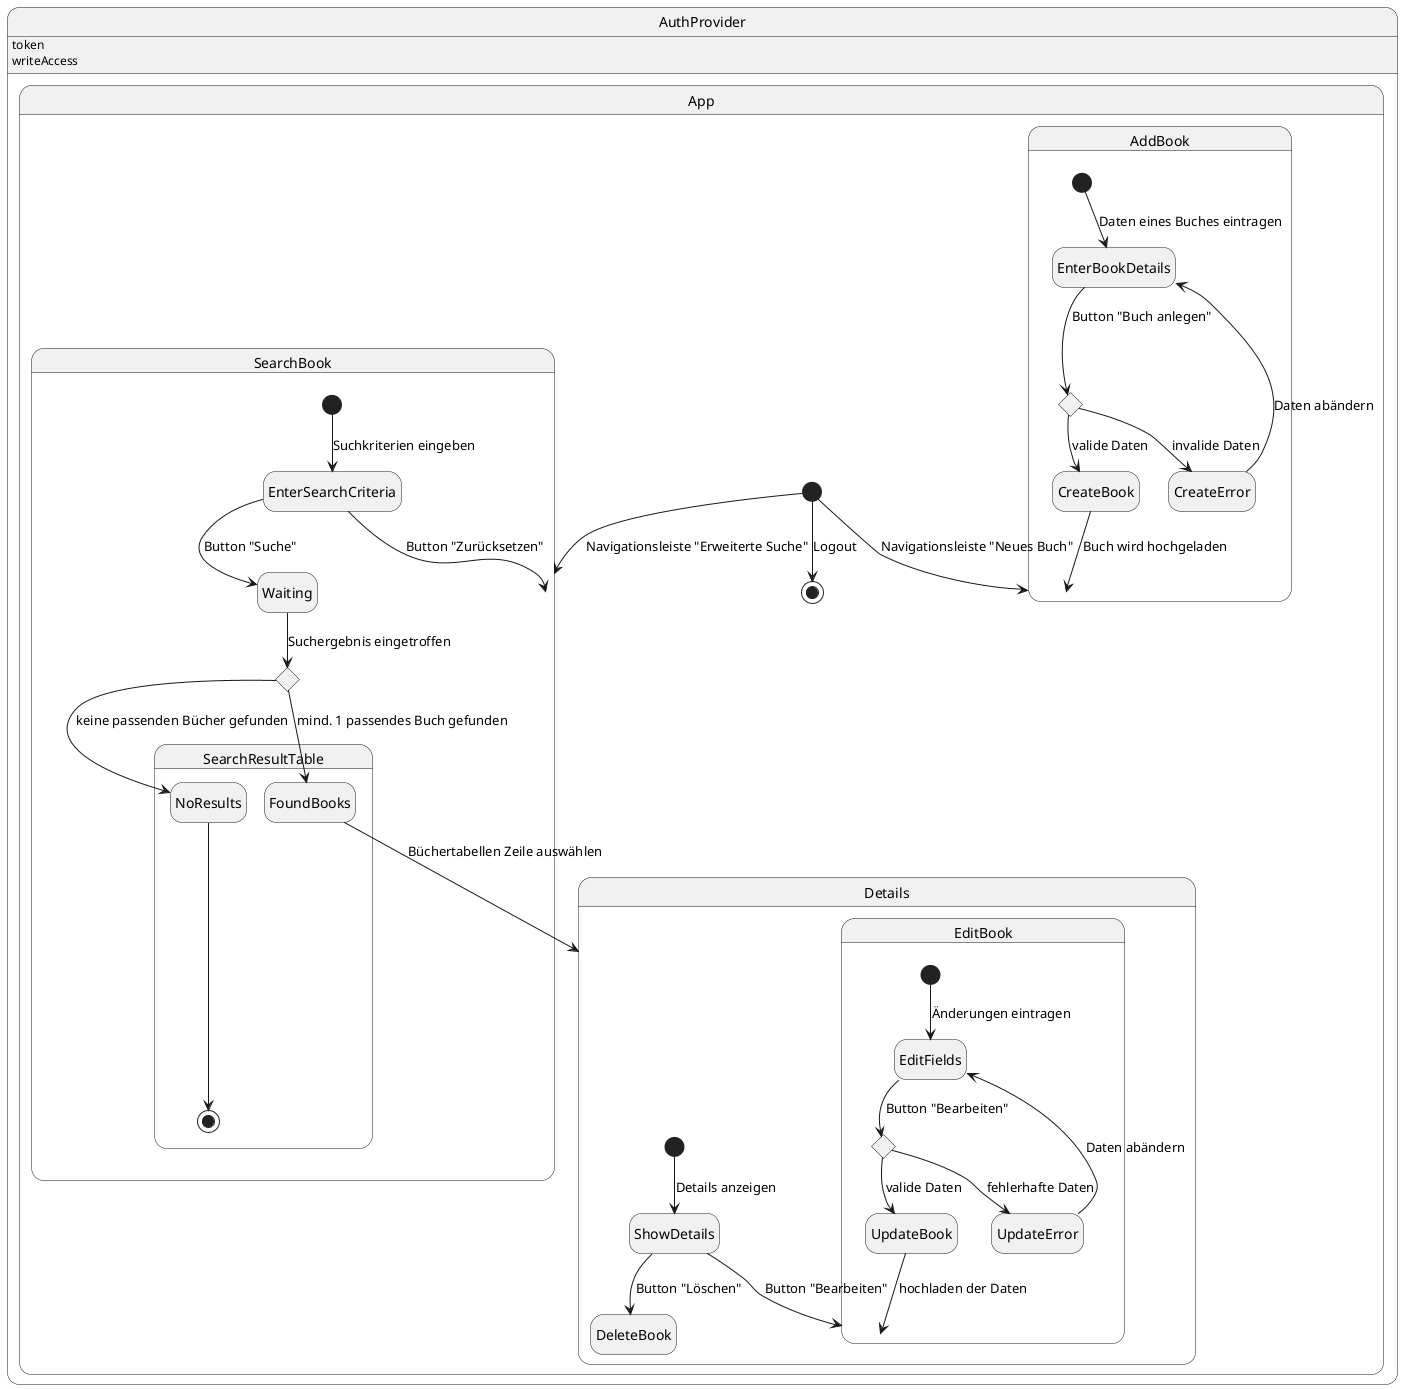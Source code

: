 @startuml Zustandsdiagramm
' Preview durch <Alt>d

hide empty description
state AuthProvider {
AuthProvider : token
AuthProvider : writeAccess
state App {
    [*] --> [*]: Logout


        state SearchBook {
            [*] --> EnterSearchCriteria: Suchkriterien eingeben
            EnterSearchCriteria --> Waiting: Button "Suche"
            EnterSearchCriteria --> SearchBook: Button "Zurücksetzen"

            state SearchChoice <<choice>>
            Waiting --> SearchChoice: Suchergebnis eingetroffen

            state SearchResultTable {
                SearchChoice --> FoundBooks: mind. 1 passendes Buch gefunden
                SearchChoice --> NoResults: keine passenden Bücher gefunden
                NoResults --> [*]
            }
        }

        state Details {
            [*] --> ShowDetails: Details anzeigen
            ShowDetails --> EditBook: Button "Bearbeiten"
            ShowDetails --> DeleteBook: Button "Löschen"
        }

        state EditBook {
            [*] --> EditFields: Änderungen eintragen

            state UpdateChoice <<choice>>
            EditFields --> UpdateChoice: Button "Bearbeiten"
            UpdateChoice --> UpdateBook: valide Daten
            UpdateChoice --> UpdateError: fehlerhafte Daten
            UpdateError --> EditFields: Daten abändern
            UpdateBook --> EditBook: hochladen der Daten
        }

        [*] --> SearchBook: Navigationsleiste "Erweiterte Suche"
        FoundBooks --> Details: Büchertabellen Zeile auswählen

        [*] --> AddBook: Navigationsleiste "Neues Buch"

        state AddBook {
            [*] --> EnterBookDetails: Daten eines Buches eintragen

            state AddChoice <<choice>>
            EnterBookDetails --> AddChoice: Button "Buch anlegen"
            AddChoice --> CreateBook: valide Daten
            AddChoice --> CreateError: invalide Daten
            CreateError --> EnterBookDetails: Daten abändern
            CreateBook --> AddBook: Buch wird hochgeladen
        }
    }
}

@enduml